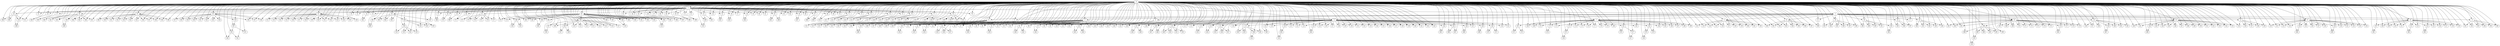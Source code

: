 strict digraph  {
	0 -> 24;
	0 -> 31;
	0 -> 30;
	0 -> 8;
	0 -> 23;
	0 -> 1;
	0 -> 3;
	0 -> 6;
	0 -> 4;
	0 -> 27;
	0 -> 28;
	0 -> 7;
	0 -> 32;
	0 -> 26;
	0 -> 25;
	0 -> 29;
	0 -> 5;
	0 -> 33;
	0 -> 22;
	0 -> 21;
	0 -> 20;
	0 -> 19;
	0 -> 18;
	0 -> 17;
	0 -> 16;
	0 -> 15;
	0 -> 14;
	0 -> 13;
	0 -> 12;
	0 -> 11;
	0 -> 10;
	0 -> 9;
	0 -> 34;
	0 -> 35;
	0 -> 36;
	0 -> 37;
	0 -> 39;
	0 -> 38;
	0 -> 40;
	0 -> 41;
	0 -> 42;
	0 -> 43;
	0 -> 44;
	0 -> 45;
	0 -> 46;
	0 -> 47;
	0 -> 48;
	0 -> 49;
	0 -> 50;
	0 -> 51;
	0 -> 52;
	0 -> 53;
	0 -> 54;
	0 -> 55;
	0 -> 56;
	0 -> 57;
	0 -> 58;
	0 -> 59;
	0 -> 60;
	0 -> 61;
	0 -> 62;
	0 -> 63;
	0 -> 64;
	0 -> 65;
	0 -> 66;
	0 -> 67;
	0 -> 68;
	0 -> 69;
	0 -> 70;
	0 -> 71;
	0 -> 72;
	0 -> 73;
	0 -> 74;
	0 -> 75;
	0 -> 76;
	0 -> 77;
	0 -> 78;
	0 -> 79;
	0 -> 80;
	0 -> 81;
	0 -> 82;
	0 -> 83;
	0 -> 84;
	0 -> 85;
	0 -> 86;
	0 -> 87;
	0 -> 88;
	0 -> 89;
	0 -> 90;
	0 -> 91;
	0 -> 92;
	0 -> 93;
	0 -> 94;
	0 -> 95;
	0 -> 96;
	0 -> 97;
	0 -> 98;
	0 -> 99;
	0 -> 100;
	0 -> 101;
	0 -> 102;
	0 -> 103;
	0 -> 104;
	0 -> 105;
	0 -> 106;
	0 -> 107;
	0 -> 108;
	0 -> 109;
	0 -> 110;
	0 -> 111;
	0 -> 112;
	0 -> 113;
	0 -> 114;
	0 -> 115;
	0 -> 116;
	0 -> 117;
	0 -> 118;
	0 -> 119;
	0 -> 120;
	0 -> 121;
	0 -> 122;
	0 -> 123;
	0 -> 124;
	0 -> 125;
	0 -> 126;
	0 -> 127;
	0 -> 128;
	0 -> 129;
	0 -> 130;
	0 -> 131;
	0 -> 132;
	0 -> 133;
	0 -> 134;
	0 -> 135;
	0 -> 136;
	0 -> 137;
	0 -> 138;
	0 -> 139;
	0 -> 140;
	0 -> 141;
	0 -> 142;
	0 -> 143;
	0 -> 144;
	0 -> 145;
	0 -> 146;
	0 -> 147;
	0 -> 148;
	0 -> 149;
	0 -> 150;
	0 -> 151;
	0 -> 152;
	0 -> 153;
	0 -> 154;
	0 -> 155;
	0 -> 156;
	0 -> 157;
	0 -> 158;
	0 -> 159;
	0 -> 160;
	0 -> 161;
	0 -> 162;
	0 -> 163;
	0 -> 164;
	0 -> 165;
	0 -> 166;
	0 -> 167;
	0 -> 168;
	0 -> 169;
	0 -> 170;
	0 -> 171;
	0 -> 172;
	0 -> 173;
	0 -> 174;
	0 -> 175;
	0 -> 176;
	0 -> 177;
	0 -> 178;
	0 -> 179;
	0 -> 180;
	0 -> 181;
	0 -> 182;
	0 -> 183;
	0 -> 184;
	0 -> 185;
	0 -> 186;
	0 -> 187;
	0 -> 188;
	0 -> 189;
	0 -> 190;
	0 -> 191;
	0 -> 192;
	0 -> 193;
	0 -> 194;
	0 -> 195;
	0 -> 196;
	0 -> 197;
	0 -> 198;
	0 -> 199;
	0 -> 200;
	0 -> 201;
	0 -> 202;
	0 -> 203;
	0 -> 204;
	0 -> 205;
	0 -> 206;
	0 -> 207;
	0 -> 208;
	0 -> 209;
	0 -> 210;
	0 -> 211;
	0 -> 212;
	0 -> 213;
	0 -> 214;
	0 -> 215;
	0 -> 216;
	0 -> 217;
	0 -> 218;
	0 -> 219;
	0 -> 220;
	0 -> 221;
	0 -> 222;
	0 -> 223;
	0 -> 224;
	0 -> 225;
	0 -> 226;
	0 -> 227;
	0 -> 228;
	0 -> 229;
	0 -> 230;
	0 -> 231;
	0 -> 232;
	0 -> 233;
	0 -> 234;
	0 -> 235;
	0 -> 236;
	0 -> 237;
	0 -> 238;
	0 -> 239;
	0 -> 240;
	0 -> 241;
	0 -> 242;
	0 -> 243;
	0 -> 244;
	0 -> 245;
	0 -> 246;
	0 -> 247;
	0 -> 248;
	0 -> 249;
	0 -> 250;
	0 -> 251;
	0 -> 252;
	0 -> 253;
	0 -> 254;
	0 -> 255;
	0 -> 256;
	0 -> 257;
	0 -> 258;
	0 -> 259;
	0 -> 260;
	0 -> 261;
	0 -> 262;
	0 -> 263;
	0 -> 264;
	0 -> 265;
	0 -> 266;
	0 -> 267;
	0 -> 268;
	0 -> 269;
	0 -> 270;
	0 -> 271;
	0 -> 272;
	0 -> 273;
	0 -> 274;
	0 -> 275;
	0 -> 276;
	0 -> 277;
	0 -> 278;
	0 -> 279;
	0 -> 280;
	0 -> 281;
	0 -> 282;
	0 -> 283;
	0 -> 284;
	0 -> 285;
	0 -> 286;
	0 -> 287;
	0 -> 288;
	0 -> 289;
	0 -> 290;
	0 -> 291;
	0 -> 292;
	0 -> 293;
	0 -> 294;
	0 -> 295;
	0 -> 296;
	0 -> 297;
	0 -> 298;
	0 -> 299;
	0 -> 300;
	0 -> 301;
	0 -> 302;
	0 -> 303;
	0 -> 304;
	0 -> 305;
	0 -> 306;
	0 -> 307;
	0 -> 308;
	0 -> 309;
	0 -> 310;
	0 -> 311;
	0 -> 312;
	0 -> 313;
	0 -> 314;
	0 -> 315;
	0 -> 316;
	0 -> 317;
	0 -> 318;
	0 -> 319;
	0 -> 320;
	0 -> 321;
	0 -> 322;
	0 -> 323;
	0 -> 324;
	0 -> 325;
	0 -> 326;
	0 -> 327;
	0 -> 328;
	0 -> 329;
	0 -> 330;
	0 -> 331;
	0 -> 332;
	0 -> 333;
	0 -> 334;
	0 -> 335;
	0 -> 336;
	0 -> 337;
	0 -> 338;
	0 -> 339;
	0 -> 340;
	0 -> 341;
	0 -> 342;
	0 -> 343;
	0 -> 344;
	0 -> 345;
	0 -> 346;
	0 -> 347;
	0 -> 348;
	0 -> 349;
	0 -> 350;
	0 -> 351;
	0 -> 352;
	0 -> 353;
	0 -> 354;
	0 -> 355;
	0 -> 356;
	0 -> 357;
	0 -> 358;
	0 -> 359;
	0 -> 360;
	0 -> 361;
	0 -> 362;
	0 -> 363;
	0 -> 364;
	0 -> 365;
	0 -> 366;
	0 -> 367;
	0 -> 368;
	0 -> 369;
	0 -> 370;
	0 -> 371;
	0 -> 372;
	0 -> 373;
	0 -> 374;
	0 -> 375;
	0 -> 376;
	0 -> 377;
	0 -> 378;
	0 -> 379;
	0 -> 380;
	0 -> 381;
	0 -> 382;
	0 -> 383;
	0 -> 384;
	0 -> 385;
	0 -> 386;
	0 -> 387;
	0 -> 388;
	0 -> 389;
	0 -> 390;
	0 -> 391;
	0 -> 392;
	0 -> 393;
	0 -> 394;
	0 -> 395;
	0 -> 396;
	0 -> 397;
	0 -> 398;
	0 -> 399;
	0 -> 400;
	0 -> 401;
	0 -> 402;
	0 -> 403;
	0 -> 404;
	0 -> 405;
	0 -> 406;
	0 -> 407;
	0 -> 408;
	0 -> 409;
	0 -> 410;
	0 -> 411;
	0 -> 412;
	0 -> 413;
	0 -> 414;
	0 -> 415;
	0 -> 416;
	0 -> 417;
	0 -> 418;
	0 -> 419;
	0 -> 420;
	0 -> 421;
	0 -> 422;
	0 -> 423;
	0 -> 424;
	0 -> 425;
	0 -> 426;
	0 -> 427;
	0 -> 428;
	0 -> 429;
	0 -> 430;
	0 -> 431;
	0 -> 432;
	0 -> 433;
	0 -> 434;
	0 -> 435;
	0 -> 436;
	0 -> 437;
	0 -> 438;
	0 -> 439;
	0 -> 440;
	0 -> 441;
	0 -> 442;
	0 -> 443;
	0 -> 444;
	0 -> 445;
	0 -> 446;
	0 -> 447;
	0 -> 448;
	0 -> 449;
	0 -> 450;
	0 -> 451;
	0 -> 452;
	0 -> 453;
	0 -> 454;
	0 -> 455;
	0 -> 456;
	0 -> 457;
	0 -> 458;
	0 -> 459;
	0 -> 460;
	0 -> 461;
	0 -> 462;
	0 -> 463;
	0 -> 464;
	0 -> 465;
	0 -> 466;
	0 -> 467;
	0 -> 468;
	0 -> 469;
	0 -> 470;
	0 -> 471;
	0 -> 472;
	0 -> 473;
	0 -> 474;
	0 -> 475;
	0 -> 476;
	0 -> 477;
	0 -> 478;
	0 -> 479;
	0 -> 480;
	0 -> 481;
	0 -> 482;
	0 -> 483;
	0 -> 484;
	0 -> 485;
	0 -> 486;
	0 -> 487;
	0 -> 488;
	0 -> 489;
	0 -> 490;
	0 -> 491;
	0 -> 492;
	0 -> 493;
	0 -> 494;
	0 -> 495;
	0 -> 496;
	0 -> 497;
	0 -> 498;
	0 -> 499;
	0 -> 500;
	0 -> 501;
	0 -> 502;
	0 -> 503;
	0 -> 504;
	0 -> 505;
	0 -> 506;
	0 -> 507;
	0 -> 508;
	0 -> 509;
	0 -> 510;
	0 -> 511;
	0 -> 512;
	0 -> 513;
	0 -> 514;
	0 -> 515;
	0 -> 516;
	0 -> 517;
	0 -> 518;
	0 -> 519;
	0 -> 520;
	0 -> 521;
	0 -> 522;
	0 -> 523;
	0 -> 524;
	0 -> 525;
	0 -> 526;
	0 -> 527;
	0 -> 528;
	0 -> 529;
	0 -> 530;
	0 -> 531;
	0 -> 532;
	0 -> 533;
	0 -> 534;
	0 -> 535;
	0 -> 536;
	0 -> 537;
	0 -> 538;
	0 -> 539;
	0 -> 540;
	0 -> 541;
	1 -> 24;
	1 -> 31;
	1 -> 30;
	1 -> 27;
	1 -> 28;
	1 -> 32;
	1 -> 26;
	1 -> 25;
	1 -> 29;
	1 -> 33;
	1 -> 2;
	1 -> 34;
	1 -> 35;
	1 -> 36;
	1 -> 37;
	1 -> 39;
	1 -> 38;
	1 -> 40;
	1 -> 41;
	1 -> 42;
	1 -> 43;
	1 -> 44;
	1 -> 45;
	1 -> 46;
	1 -> 47;
	1 -> 48;
	1 -> 49;
	1 -> 50;
	1 -> 51;
	1 -> 52;
	1 -> 53;
	1 -> 54;
	1 -> 55;
	1 -> 56;
	1 -> 57;
	1 -> 58;
	1 -> 59;
	1 -> 60;
	1 -> 61;
	1 -> 62;
	1 -> 63;
	1 -> 64;
	1 -> 65;
	1 -> 66;
	1 -> 67;
	1 -> 68;
	1 -> 69;
	1 -> 70;
	1 -> 71;
	1 -> 72;
	1 -> 73;
	1 -> 74;
	1 -> 75;
	1 -> 76;
	1 -> 77;
	1 -> 78;
	1 -> 79;
	2 -> 8;
	2 -> 23;
	2 -> 3;
	2 -> 6;
	2 -> 4;
	2 -> 7;
	2 -> 5;
	2 -> 22;
	2 -> 21;
	2 -> 20;
	2 -> 19;
	2 -> 18;
	2 -> 17;
	2 -> 16;
	2 -> 15;
	2 -> 14;
	2 -> 13;
	2 -> 12;
	2 -> 11;
	2 -> 10;
	2 -> 9;
	3 -> 80;
	3 -> 81;
	3 -> 82;
	3 -> 83;
	3 -> 84;
	3 -> 85;
	3 -> 86;
	3 -> 87;
	3 -> 88;
	3 -> 89;
	3 -> 90;
	3 -> 91;
	3 -> 92;
	3 -> 93;
	3 -> 94;
	3 -> 95;
	3 -> 96;
	3 -> 97;
	3 -> 98;
	3 -> 99;
	3 -> 100;
	3 -> 101;
	3 -> 102;
	3 -> 103;
	3 -> 104;
	4 -> 105;
	4 -> 106;
	4 -> 107;
	4 -> 108;
	4 -> 109;
	4 -> 110;
	4 -> 111;
	4 -> 112;
	4 -> 113;
	4 -> 114;
	4 -> 115;
	4 -> 116;
	4 -> 117;
	4 -> 118;
	4 -> 119;
	4 -> 120;
	4 -> 121;
	4 -> 122;
	4 -> 123;
	4 -> 124;
	4 -> 125;
	4 -> 126;
	4 -> 127;
	4 -> 128;
	4 -> 129;
	4 -> 130;
	4 -> 131;
	4 -> 132;
	4 -> 133;
	4 -> 134;
	4 -> 135;
	4 -> 136;
	4 -> 137;
	4 -> 138;
	4 -> 139;
	4 -> 140;
	4 -> 141;
	4 -> 142;
	4 -> 143;
	4 -> 144;
	4 -> 145;
	4 -> 146;
	4 -> 147;
	4 -> 148;
	4 -> 149;
	4 -> 150;
	4 -> 151;
	5 -> 152;
	5 -> 153;
	5 -> 154;
	5 -> 155;
	5 -> 156;
	5 -> 157;
	5 -> 158;
	5 -> 159;
	5 -> 160;
	5 -> 161;
	5 -> 162;
	6 -> 163;
	6 -> 164;
	6 -> 165;
	6 -> 166;
	7 -> 167;
	7 -> 168;
	7 -> 169;
	7 -> 170;
	7 -> 171;
	7 -> 172;
	7 -> 173;
	7 -> 174;
	7 -> 175;
	7 -> 176;
	7 -> 177;
	7 -> 178;
	7 -> 179;
	7 -> 180;
	7 -> 181;
	7 -> 182;
	7 -> 183;
	7 -> 184;
	7 -> 185;
	7 -> 186;
	7 -> 187;
	7 -> 188;
	7 -> 189;
	8 -> 190;
	8 -> 191;
	8 -> 192;
	8 -> 193;
	8 -> 194;
	8 -> 195;
	8 -> 196;
	8 -> 197;
	8 -> 198;
	8 -> 199;
	8 -> 200;
	9 -> 201;
	9 -> 202;
	9 -> 203;
	9 -> 204;
	9 -> 205;
	9 -> 206;
	10 -> 207;
	10 -> 208;
	10 -> 209;
	10 -> 210;
	10 -> 211;
	10 -> 212;
	10 -> 213;
	10 -> 214;
	10 -> 215;
	10 -> 216;
	10 -> 217;
	10 -> 218;
	10 -> 219;
	11 -> 220;
	11 -> 221;
	11 -> 222;
	11 -> 223;
	11 -> 224;
	11 -> 225;
	11 -> 226;
	11 -> 227;
	11 -> 228;
	11 -> 229;
	11 -> 230;
	11 -> 231;
	11 -> 232;
	11 -> 233;
	11 -> 234;
	12 -> 235;
	12 -> 236;
	12 -> 237;
	12 -> 238;
	12 -> 239;
	13 -> 240;
	13 -> 241;
	13 -> 242;
	13 -> 243;
	13 -> 244;
	13 -> 245;
	13 -> 246;
	13 -> 247;
	13 -> 248;
	13 -> 249;
	13 -> 250;
	13 -> 251;
	13 -> 252;
	13 -> 253;
	13 -> 254;
	13 -> 255;
	14 -> 256;
	14 -> 257;
	14 -> 258;
	14 -> 259;
	14 -> 260;
	14 -> 261;
	14 -> 262;
	15 -> 263;
	15 -> 264;
	15 -> 265;
	15 -> 266;
	15 -> 267;
	15 -> 268;
	15 -> 269;
	15 -> 270;
	15 -> 271;
	15 -> 272;
	15 -> 273;
	15 -> 274;
	15 -> 275;
	15 -> 276;
	15 -> 277;
	15 -> 278;
	15 -> 279;
	16 -> 280;
	16 -> 281;
	16 -> 282;
	16 -> 283;
	16 -> 284;
	18 -> 285;
	18 -> 286;
	18 -> 287;
	19 -> 288;
	19 -> 289;
	19 -> 290;
	19 -> 291;
	19 -> 292;
	20 -> 293;
	20 -> 294;
	20 -> 295;
	20 -> 296;
	20 -> 297;
	20 -> 298;
	21 -> 299;
	22 -> 300;
	22 -> 301;
	22 -> 302;
	22 -> 303;
	22 -> 304;
	22 -> 305;
	22 -> 306;
	22 -> 307;
	24 -> 308;
	24 -> 309;
	24 -> 310;
	24 -> 311;
	25 -> 312;
	25 -> 313;
	25 -> 314;
	25 -> 315;
	25 -> 316;
	25 -> 317;
	25 -> 318;
	25 -> 319;
	25 -> 320;
	25 -> 321;
	25 -> 322;
	25 -> 323;
	25 -> 324;
	25 -> 325;
	25 -> 326;
	26 -> 327;
	26 -> 328;
	26 -> 329;
	26 -> 330;
	26 -> 331;
	26 -> 332;
	26 -> 333;
	26 -> 334;
	26 -> 335;
	26 -> 336;
	26 -> 337;
	26 -> 338;
	27 -> 339;
	28 -> 340;
	28 -> 341;
	28 -> 342;
	28 -> 343;
	28 -> 344;
	28 -> 345;
	28 -> 346;
	28 -> 347;
	30 -> 348;
	32 -> 349;
	32 -> 350;
	32 -> 351;
	32 -> 352;
	32 -> 353;
	32 -> 354;
	32 -> 355;
	32 -> 356;
	32 -> 357;
	32 -> 358;
	32 -> 359;
	32 -> 360;
	34 -> 361;
	36 -> 362;
	36 -> 363;
	36 -> 364;
	36 -> 365;
	36 -> 366;
	36 -> 367;
	37 -> 368;
	38 -> 369;
	39 -> 370;
	40 -> 371;
	41 -> 372;
	41 -> 373;
	41 -> 374;
	41 -> 375;
	41 -> 376;
	41 -> 377;
	42 -> 378;
	42 -> 379;
	42 -> 380;
	42 -> 381;
	42 -> 382;
	42 -> 383;
	42 -> 384;
	42 -> 385;
	42 -> 386;
	42 -> 387;
	42 -> 388;
	42 -> 389;
	42 -> 390;
	42 -> 391;
	42 -> 392;
	42 -> 393;
	42 -> 394;
	42 -> 395;
	44 -> 396;
	46 -> 397;
	50 -> 398;
	51 -> 399;
	53 -> 400;
	53 -> 401;
	55 -> 402;
	56 -> 403;
	58 -> 404;
	62 -> 405;
	62 -> 406;
	65 -> 407;
	67 -> 408;
	67 -> 409;
	68 -> 410;
	71 -> 411;
	71 -> 412;
	71 -> 413;
	73 -> 414;
	73 -> 415;
	73 -> 416;
	74 -> 417;
	74 -> 418;
	75 -> 419;
	76 -> 420;
	76 -> 421;
	76 -> 422;
	76 -> 423;
	77 -> 424;
	77 -> 425;
	77 -> 426;
	78 -> 427;
	78 -> 428;
	78 -> 429;
	78 -> 430;
	78 -> 431;
	80 -> 432;
	82 -> 433;
	83 -> 434;
	85 -> 435;
	85 -> 436;
	85 -> 437;
	88 -> 438;
	91 -> 439;
	95 -> 440;
	95 -> 441;
	97 -> 442;
	103 -> 443;
	103 -> 444;
	107 -> 445;
	107 -> 446;
	109 -> 447;
	109 -> 448;
	110 -> 449;
	110 -> 450;
	110 -> 451;
	110 -> 452;
	113 -> 453;
	114 -> 454;
	115 -> 455;
	115 -> 456;
	115 -> 457;
	117 -> 458;
	117 -> 459;
	117 -> 460;
	117 -> 461;
	118 -> 462;
	120 -> 463;
	124 -> 464;
	144 -> 465;
	145 -> 466;
	145 -> 467;
	146 -> 468;
	148 -> 469;
	149 -> 470;
	149 -> 471;
	167 -> 472;
	167 -> 473;
	171 -> 474;
	173 -> 475;
	181 -> 476;
	181 -> 477;
	183 -> 478;
	183 -> 479;
	195 -> 480;
	207 -> 481;
	212 -> 482;
	214 -> 483;
	224 -> 484;
	229 -> 485;
	242 -> 486;
	259 -> 487;
	266 -> 488;
	266 -> 489;
	266 -> 490;
	266 -> 491;
	266 -> 492;
	266 -> 493;
	276 -> 494;
	292 -> 495;
	310 -> 496;
	335 -> 497;
	343 -> 498;
	362 -> 499;
	366 -> 500;
	366 -> 501;
	366 -> 502;
	366 -> 503;
	380 -> 504;
	380 -> 505;
	383 -> 506;
	385 -> 507;
	385 -> 508;
	385 -> 509;
	385 -> 510;
	385 -> 511;
	385 -> 512;
	385 -> 513;
	385 -> 514;
	385 -> 515;
	385 -> 516;
	385 -> 517;
	388 -> 518;
	394 -> 519;
	400 -> 520;
	417 -> 521;
	424 -> 522;
	424 -> 523;
	460 -> 524;
	463 -> 525;
	475 -> 526;
	477 -> 527;
	478 -> 528;
	489 -> 529;
	497 -> 530;
	497 -> 531;
	500 -> 532;
	500 -> 533;
	500 -> 534;
	500 -> 535;
	507 -> 536;
	509 -> 537;
	509 -> 538;
	529 -> 539;
	530 -> 540;
	530 -> 541;
}
